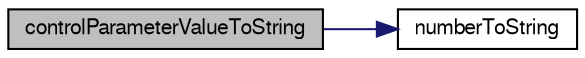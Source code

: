 digraph "controlParameterValueToString"
{
  edge [fontname="FreeSans",fontsize="10",labelfontname="FreeSans",labelfontsize="10"];
  node [fontname="FreeSans",fontsize="10",shape=record];
  rankdir="LR";
  Node1 [label="controlParameterValueToString",height=0.2,width=0.4,color="black", fillcolor="grey75", style="filled", fontcolor="black"];
  Node1 -> Node2 [color="midnightblue",fontsize="10",style="solid",fontname="FreeSans"];
  Node2 [label="numberToString",height=0.2,width=0.4,color="black", fillcolor="white", style="filled",URL="$de/df0/utilities_8h.html#acb4bfd4bd21d2af1b655d5039281ec3b"];
}
